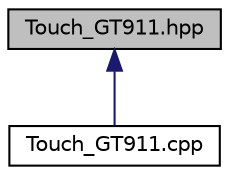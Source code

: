 digraph "Touch_GT911.hpp"
{
 // LATEX_PDF_SIZE
  edge [fontname="Helvetica",fontsize="10",labelfontname="Helvetica",labelfontsize="10"];
  node [fontname="Helvetica",fontsize="10",shape=record];
  Node1 [label="Touch_GT911.hpp",height=0.2,width=0.4,color="black", fillcolor="grey75", style="filled", fontcolor="black",tooltip=" "];
  Node1 -> Node2 [dir="back",color="midnightblue",fontsize="10",style="solid",fontname="Helvetica"];
  Node2 [label="Touch_GT911.cpp",height=0.2,width=0.4,color="black", fillcolor="white", style="filled",URL="$d4/d32/Touch__GT911_8cpp.html",tooltip=" "];
}
